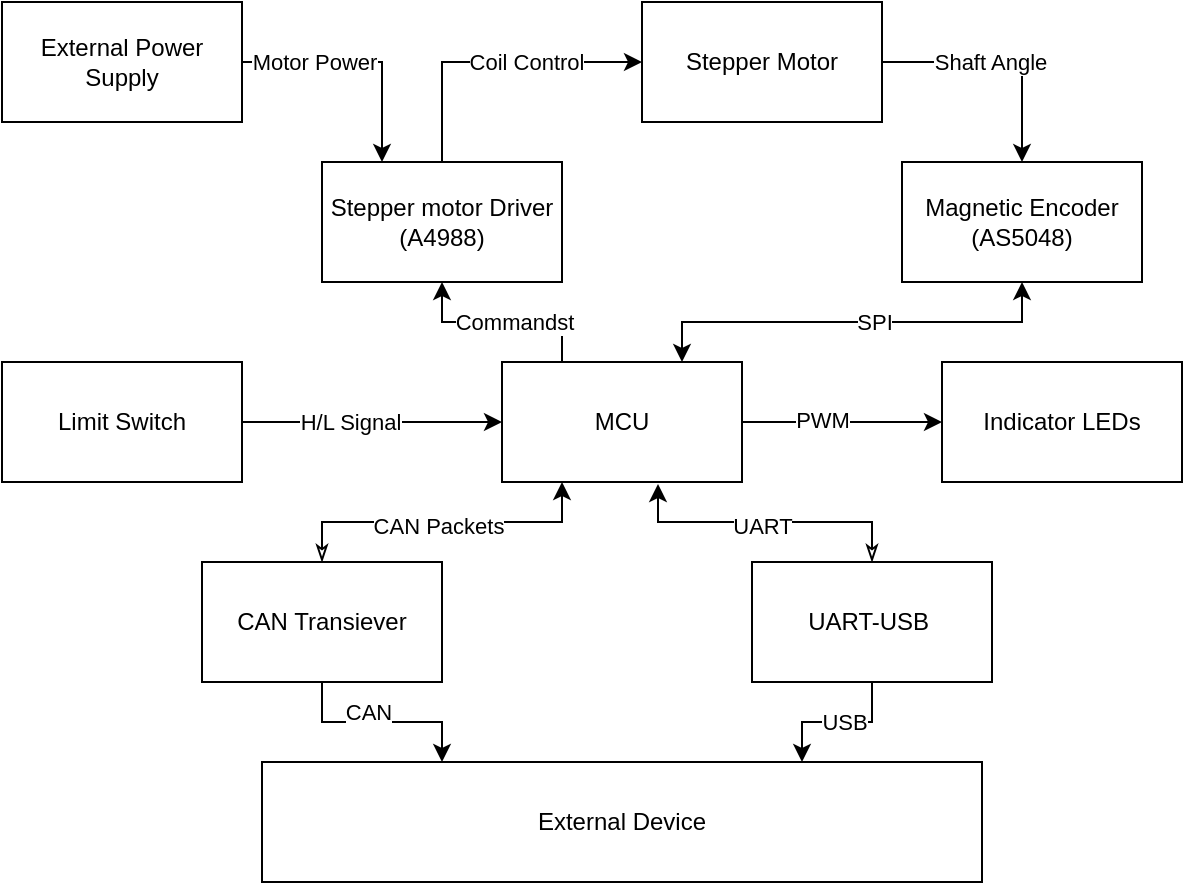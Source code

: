 <mxfile version="17.4.2" type="device"><diagram id="TZiYYZJr9RU__FfhZX0H" name="Page-1"><mxGraphModel dx="1078" dy="603" grid="1" gridSize="10" guides="1" tooltips="1" connect="1" arrows="1" fold="1" page="1" pageScale="1" pageWidth="1169" pageHeight="1654" math="0" shadow="0"><root><mxCell id="0"/><mxCell id="1" parent="0"/><mxCell id="Zk8Eo1Kd1wFaWtlE1RzX-18" style="edgeStyle=orthogonalEdgeStyle;rounded=0;orthogonalLoop=1;jettySize=auto;html=1;exitX=1;exitY=0.5;exitDx=0;exitDy=0;startArrow=none;startFill=0;" parent="1" source="Zk8Eo1Kd1wFaWtlE1RzX-1" target="Zk8Eo1Kd1wFaWtlE1RzX-9" edge="1"><mxGeometry relative="1" as="geometry"/></mxCell><mxCell id="Zk8Eo1Kd1wFaWtlE1RzX-19" value="PWM" style="edgeLabel;html=1;align=center;verticalAlign=middle;resizable=0;points=[];" parent="Zk8Eo1Kd1wFaWtlE1RzX-18" vertex="1" connectable="0"><mxGeometry x="-0.2" y="1" relative="1" as="geometry"><mxPoint as="offset"/></mxGeometry></mxCell><mxCell id="Zk8Eo1Kd1wFaWtlE1RzX-22" style="edgeStyle=orthogonalEdgeStyle;rounded=0;orthogonalLoop=1;jettySize=auto;html=1;exitX=0.75;exitY=0;exitDx=0;exitDy=0;entryX=0.5;entryY=1;entryDx=0;entryDy=0;startArrow=classic;startFill=1;" parent="1" source="Zk8Eo1Kd1wFaWtlE1RzX-1" target="Zk8Eo1Kd1wFaWtlE1RzX-4" edge="1"><mxGeometry relative="1" as="geometry"/></mxCell><mxCell id="Zk8Eo1Kd1wFaWtlE1RzX-23" value="SPI" style="edgeLabel;html=1;align=center;verticalAlign=middle;resizable=0;points=[];" parent="Zk8Eo1Kd1wFaWtlE1RzX-22" vertex="1" connectable="0"><mxGeometry x="0.412" y="2" relative="1" as="geometry"><mxPoint x="-33" y="2" as="offset"/></mxGeometry></mxCell><mxCell id="Zk8Eo1Kd1wFaWtlE1RzX-24" style="edgeStyle=orthogonalEdgeStyle;rounded=0;orthogonalLoop=1;jettySize=auto;html=1;exitX=0.25;exitY=0;exitDx=0;exitDy=0;startArrow=none;startFill=0;" parent="1" source="Zk8Eo1Kd1wFaWtlE1RzX-1" target="Zk8Eo1Kd1wFaWtlE1RzX-2" edge="1"><mxGeometry relative="1" as="geometry"/></mxCell><mxCell id="Zk8Eo1Kd1wFaWtlE1RzX-25" value="Commandst" style="edgeLabel;html=1;align=center;verticalAlign=middle;resizable=0;points=[];" parent="Zk8Eo1Kd1wFaWtlE1RzX-24" vertex="1" connectable="0"><mxGeometry x="0.271" y="-1" relative="1" as="geometry"><mxPoint x="19" y="1" as="offset"/></mxGeometry></mxCell><mxCell id="Zk8Eo1Kd1wFaWtlE1RzX-1" value="MCU" style="rounded=0;whiteSpace=wrap;html=1;" parent="1" vertex="1"><mxGeometry x="480" y="320" width="120" height="60" as="geometry"/></mxCell><mxCell id="Zk8Eo1Kd1wFaWtlE1RzX-26" style="edgeStyle=orthogonalEdgeStyle;rounded=0;orthogonalLoop=1;jettySize=auto;html=1;exitX=0.5;exitY=0;exitDx=0;exitDy=0;entryX=0;entryY=0.5;entryDx=0;entryDy=0;startArrow=none;startFill=0;" parent="1" source="Zk8Eo1Kd1wFaWtlE1RzX-2" target="Zk8Eo1Kd1wFaWtlE1RzX-3" edge="1"><mxGeometry relative="1" as="geometry"/></mxCell><mxCell id="P5ukLglQU1cr_9aOuNum-3" value="Coil Control" style="edgeLabel;html=1;align=center;verticalAlign=middle;resizable=0;points=[];" vertex="1" connectable="0" parent="Zk8Eo1Kd1wFaWtlE1RzX-26"><mxGeometry x="-0.051" y="-2" relative="1" as="geometry"><mxPoint x="21" y="-2" as="offset"/></mxGeometry></mxCell><mxCell id="Zk8Eo1Kd1wFaWtlE1RzX-2" value="Stepper motor Driver&lt;br&gt;(A4988)" style="rounded=0;whiteSpace=wrap;html=1;" parent="1" vertex="1"><mxGeometry x="390" y="220" width="120" height="60" as="geometry"/></mxCell><mxCell id="Zk8Eo1Kd1wFaWtlE1RzX-27" style="edgeStyle=orthogonalEdgeStyle;rounded=0;orthogonalLoop=1;jettySize=auto;html=1;exitX=1;exitY=0.5;exitDx=0;exitDy=0;entryX=0.5;entryY=0;entryDx=0;entryDy=0;startArrow=none;startFill=0;" parent="1" source="Zk8Eo1Kd1wFaWtlE1RzX-3" target="Zk8Eo1Kd1wFaWtlE1RzX-4" edge="1"><mxGeometry relative="1" as="geometry"/></mxCell><mxCell id="P5ukLglQU1cr_9aOuNum-5" value="Shaft Angle" style="edgeLabel;html=1;align=center;verticalAlign=middle;resizable=0;points=[];" vertex="1" connectable="0" parent="Zk8Eo1Kd1wFaWtlE1RzX-27"><mxGeometry x="-0.089" relative="1" as="geometry"><mxPoint x="-1" as="offset"/></mxGeometry></mxCell><mxCell id="Zk8Eo1Kd1wFaWtlE1RzX-3" value="Stepper Motor" style="rounded=0;whiteSpace=wrap;html=1;" parent="1" vertex="1"><mxGeometry x="550" y="140" width="120" height="60" as="geometry"/></mxCell><mxCell id="Zk8Eo1Kd1wFaWtlE1RzX-4" value="Magnetic Encoder&lt;br&gt;(AS5048)" style="rounded=0;whiteSpace=wrap;html=1;" parent="1" vertex="1"><mxGeometry x="680" y="220" width="120" height="60" as="geometry"/></mxCell><mxCell id="Zk8Eo1Kd1wFaWtlE1RzX-10" style="edgeStyle=orthogonalEdgeStyle;rounded=0;orthogonalLoop=1;jettySize=auto;html=1;exitX=1;exitY=0.5;exitDx=0;exitDy=0;" parent="1" source="Zk8Eo1Kd1wFaWtlE1RzX-5" target="Zk8Eo1Kd1wFaWtlE1RzX-1" edge="1"><mxGeometry relative="1" as="geometry"/></mxCell><mxCell id="Zk8Eo1Kd1wFaWtlE1RzX-12" value="H/L Signal" style="edgeLabel;html=1;align=center;verticalAlign=middle;resizable=0;points=[];" parent="Zk8Eo1Kd1wFaWtlE1RzX-10" vertex="1" connectable="0"><mxGeometry x="-0.33" y="4" relative="1" as="geometry"><mxPoint x="10" y="4" as="offset"/></mxGeometry></mxCell><mxCell id="Zk8Eo1Kd1wFaWtlE1RzX-5" value="Limit Switch" style="rounded=0;whiteSpace=wrap;html=1;" parent="1" vertex="1"><mxGeometry x="230" y="320" width="120" height="60" as="geometry"/></mxCell><mxCell id="Zk8Eo1Kd1wFaWtlE1RzX-14" style="edgeStyle=orthogonalEdgeStyle;rounded=0;orthogonalLoop=1;jettySize=auto;html=1;exitX=0.5;exitY=0;exitDx=0;exitDy=0;entryX=0.25;entryY=1;entryDx=0;entryDy=0;startArrow=classicThin;startFill=0;" parent="1" source="Zk8Eo1Kd1wFaWtlE1RzX-7" target="Zk8Eo1Kd1wFaWtlE1RzX-1" edge="1"><mxGeometry relative="1" as="geometry"/></mxCell><mxCell id="Zk8Eo1Kd1wFaWtlE1RzX-15" value="CAN Packets" style="edgeLabel;html=1;align=center;verticalAlign=middle;resizable=0;points=[];" parent="Zk8Eo1Kd1wFaWtlE1RzX-14" vertex="1" connectable="0"><mxGeometry x="0.211" y="-2" relative="1" as="geometry"><mxPoint x="-19" as="offset"/></mxGeometry></mxCell><mxCell id="Zk8Eo1Kd1wFaWtlE1RzX-29" style="edgeStyle=orthogonalEdgeStyle;rounded=0;orthogonalLoop=1;jettySize=auto;html=1;entryX=0.25;entryY=0;entryDx=0;entryDy=0;startArrow=none;startFill=0;" parent="1" source="Zk8Eo1Kd1wFaWtlE1RzX-7" target="Zk8Eo1Kd1wFaWtlE1RzX-28" edge="1"><mxGeometry relative="1" as="geometry"/></mxCell><mxCell id="Zk8Eo1Kd1wFaWtlE1RzX-30" value="CAN" style="edgeLabel;html=1;align=center;verticalAlign=middle;resizable=0;points=[];" parent="Zk8Eo1Kd1wFaWtlE1RzX-29" vertex="1" connectable="0"><mxGeometry x="0.183" y="2" relative="1" as="geometry"><mxPoint x="-16" y="-3" as="offset"/></mxGeometry></mxCell><mxCell id="Zk8Eo1Kd1wFaWtlE1RzX-7" value="CAN Transiever" style="rounded=0;whiteSpace=wrap;html=1;" parent="1" vertex="1"><mxGeometry x="330" y="420" width="120" height="60" as="geometry"/></mxCell><mxCell id="Zk8Eo1Kd1wFaWtlE1RzX-16" style="edgeStyle=orthogonalEdgeStyle;rounded=0;orthogonalLoop=1;jettySize=auto;html=1;exitX=0.5;exitY=0;exitDx=0;exitDy=0;entryX=0.65;entryY=1.017;entryDx=0;entryDy=0;entryPerimeter=0;startArrow=classicThin;startFill=0;" parent="1" source="Zk8Eo1Kd1wFaWtlE1RzX-8" target="Zk8Eo1Kd1wFaWtlE1RzX-1" edge="1"><mxGeometry relative="1" as="geometry"/></mxCell><mxCell id="Zk8Eo1Kd1wFaWtlE1RzX-17" value="UART" style="edgeLabel;html=1;align=center;verticalAlign=middle;resizable=0;points=[];" parent="Zk8Eo1Kd1wFaWtlE1RzX-16" vertex="1" connectable="0"><mxGeometry x="0.216" y="2" relative="1" as="geometry"><mxPoint x="14" as="offset"/></mxGeometry></mxCell><mxCell id="Zk8Eo1Kd1wFaWtlE1RzX-31" style="edgeStyle=orthogonalEdgeStyle;rounded=0;orthogonalLoop=1;jettySize=auto;html=1;entryX=0.75;entryY=0;entryDx=0;entryDy=0;startArrow=none;startFill=0;" parent="1" source="Zk8Eo1Kd1wFaWtlE1RzX-8" target="Zk8Eo1Kd1wFaWtlE1RzX-28" edge="1"><mxGeometry relative="1" as="geometry"/></mxCell><mxCell id="Zk8Eo1Kd1wFaWtlE1RzX-32" value="USB" style="edgeLabel;html=1;align=center;verticalAlign=middle;resizable=0;points=[];" parent="Zk8Eo1Kd1wFaWtlE1RzX-31" vertex="1" connectable="0"><mxGeometry x="-0.4" y="1" relative="1" as="geometry"><mxPoint x="-12" y="-1" as="offset"/></mxGeometry></mxCell><mxCell id="Zk8Eo1Kd1wFaWtlE1RzX-8" value="UART-USB&amp;nbsp;" style="rounded=0;whiteSpace=wrap;html=1;" parent="1" vertex="1"><mxGeometry x="605" y="420" width="120" height="60" as="geometry"/></mxCell><mxCell id="Zk8Eo1Kd1wFaWtlE1RzX-9" value="Indicator LEDs" style="rounded=0;whiteSpace=wrap;html=1;" parent="1" vertex="1"><mxGeometry x="700" y="320" width="120" height="60" as="geometry"/></mxCell><mxCell id="Zk8Eo1Kd1wFaWtlE1RzX-28" value="External Device" style="rounded=0;whiteSpace=wrap;html=1;" parent="1" vertex="1"><mxGeometry x="360" y="520" width="360" height="60" as="geometry"/></mxCell><mxCell id="P5ukLglQU1cr_9aOuNum-2" style="edgeStyle=orthogonalEdgeStyle;rounded=0;orthogonalLoop=1;jettySize=auto;html=1;exitX=1;exitY=0.5;exitDx=0;exitDy=0;entryX=0.25;entryY=0;entryDx=0;entryDy=0;startArrow=none;startFill=0;" edge="1" parent="1" source="P5ukLglQU1cr_9aOuNum-1" target="Zk8Eo1Kd1wFaWtlE1RzX-2"><mxGeometry relative="1" as="geometry"/></mxCell><mxCell id="P5ukLglQU1cr_9aOuNum-4" value="Motor Power" style="edgeLabel;html=1;align=center;verticalAlign=middle;resizable=0;points=[];" vertex="1" connectable="0" parent="P5ukLglQU1cr_9aOuNum-2"><mxGeometry x="-0.633" y="-2" relative="1" as="geometry"><mxPoint x="14" y="-2" as="offset"/></mxGeometry></mxCell><mxCell id="P5ukLglQU1cr_9aOuNum-1" value="External Power Supply" style="rounded=0;whiteSpace=wrap;html=1;" vertex="1" parent="1"><mxGeometry x="230" y="140" width="120" height="60" as="geometry"/></mxCell></root></mxGraphModel></diagram></mxfile>